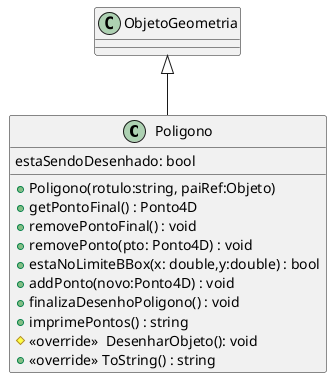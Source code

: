 @startuml Poligono
class Poligono {
    estaSendoDesenhado: bool
    + Poligono(rotulo:string, paiRef:Objeto)
    + getPontoFinal() : Ponto4D
    + removePontoFinal() : void
    + removePonto(pto: Ponto4D) : void
    + estaNoLimiteBBox(x: double,y:double) : bool
    + addPonto(novo:Ponto4D) : void
    + finalizaDesenhoPoligono() : void
    + imprimePontos() : string
    # <<override>>  DesenharObjeto(): void
    + <<override>> ToString() : string
}
ObjetoGeometria <|-- Poligono
@enduml
